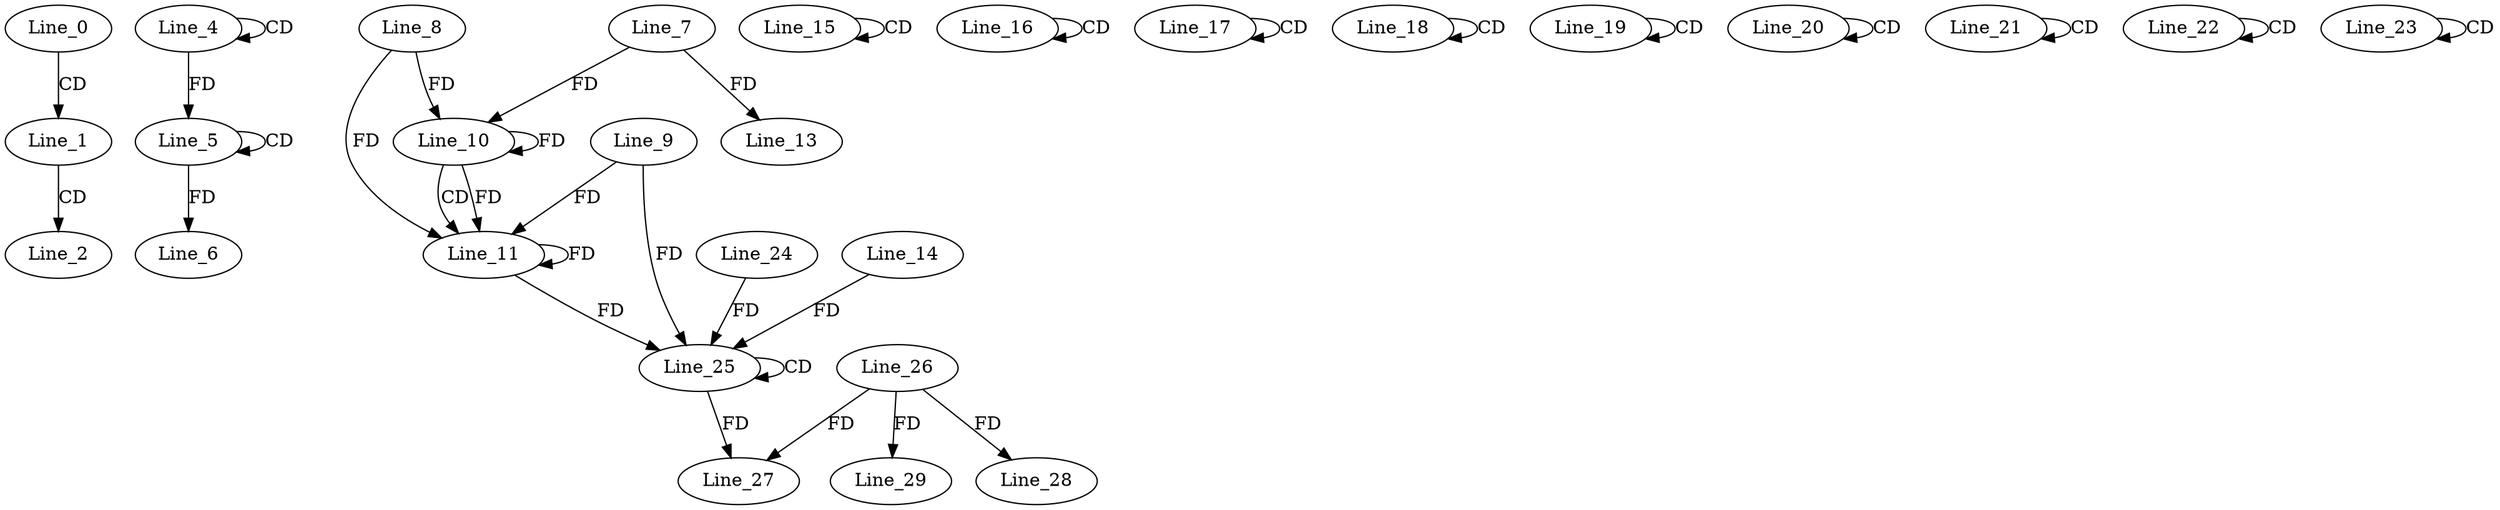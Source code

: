 digraph G {
  Line_0;
  Line_1;
  Line_2;
  Line_4;
  Line_4;
  Line_5;
  Line_5;
  Line_6;
  Line_10;
  Line_8;
  Line_10;
  Line_7;
  Line_10;
  Line_11;
  Line_9;
  Line_13;
  Line_15;
  Line_15;
  Line_16;
  Line_16;
  Line_17;
  Line_17;
  Line_18;
  Line_18;
  Line_19;
  Line_19;
  Line_20;
  Line_20;
  Line_21;
  Line_21;
  Line_22;
  Line_22;
  Line_23;
  Line_23;
  Line_25;
  Line_25;
  Line_24;
  Line_14;
  Line_26;
  Line_27;
  Line_28;
  Line_29;
  Line_0 -> Line_1 [ label="CD" ];
  Line_1 -> Line_2 [ label="CD" ];
  Line_4 -> Line_4 [ label="CD" ];
  Line_5 -> Line_5 [ label="CD" ];
  Line_4 -> Line_5 [ label="FD" ];
  Line_5 -> Line_6 [ label="FD" ];
  Line_10 -> Line_10 [ label="FD" ];
  Line_8 -> Line_10 [ label="FD" ];
  Line_7 -> Line_10 [ label="FD" ];
  Line_10 -> Line_11 [ label="CD" ];
  Line_11 -> Line_11 [ label="FD" ];
  Line_9 -> Line_11 [ label="FD" ];
  Line_10 -> Line_11 [ label="FD" ];
  Line_8 -> Line_11 [ label="FD" ];
  Line_7 -> Line_13 [ label="FD" ];
  Line_15 -> Line_15 [ label="CD" ];
  Line_16 -> Line_16 [ label="CD" ];
  Line_17 -> Line_17 [ label="CD" ];
  Line_18 -> Line_18 [ label="CD" ];
  Line_19 -> Line_19 [ label="CD" ];
  Line_20 -> Line_20 [ label="CD" ];
  Line_21 -> Line_21 [ label="CD" ];
  Line_22 -> Line_22 [ label="CD" ];
  Line_23 -> Line_23 [ label="CD" ];
  Line_25 -> Line_25 [ label="CD" ];
  Line_24 -> Line_25 [ label="FD" ];
  Line_11 -> Line_25 [ label="FD" ];
  Line_9 -> Line_25 [ label="FD" ];
  Line_14 -> Line_25 [ label="FD" ];
  Line_26 -> Line_27 [ label="FD" ];
  Line_25 -> Line_27 [ label="FD" ];
  Line_26 -> Line_28 [ label="FD" ];
  Line_26 -> Line_29 [ label="FD" ];
}
